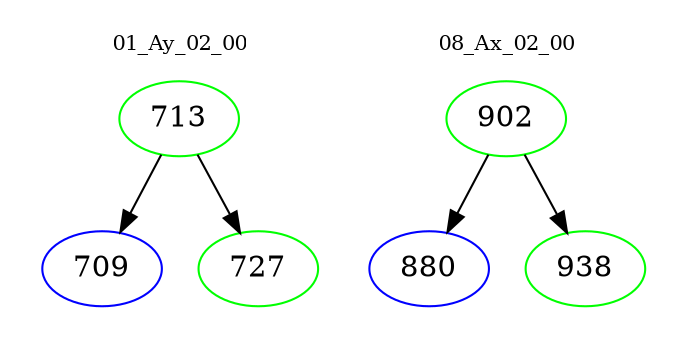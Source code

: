 digraph{
subgraph cluster_0 {
color = white
label = "01_Ay_02_00";
fontsize=10;
T0_713 [label="713", color="green"]
T0_713 -> T0_709 [color="black"]
T0_709 [label="709", color="blue"]
T0_713 -> T0_727 [color="black"]
T0_727 [label="727", color="green"]
}
subgraph cluster_1 {
color = white
label = "08_Ax_02_00";
fontsize=10;
T1_902 [label="902", color="green"]
T1_902 -> T1_880 [color="black"]
T1_880 [label="880", color="blue"]
T1_902 -> T1_938 [color="black"]
T1_938 [label="938", color="green"]
}
}
